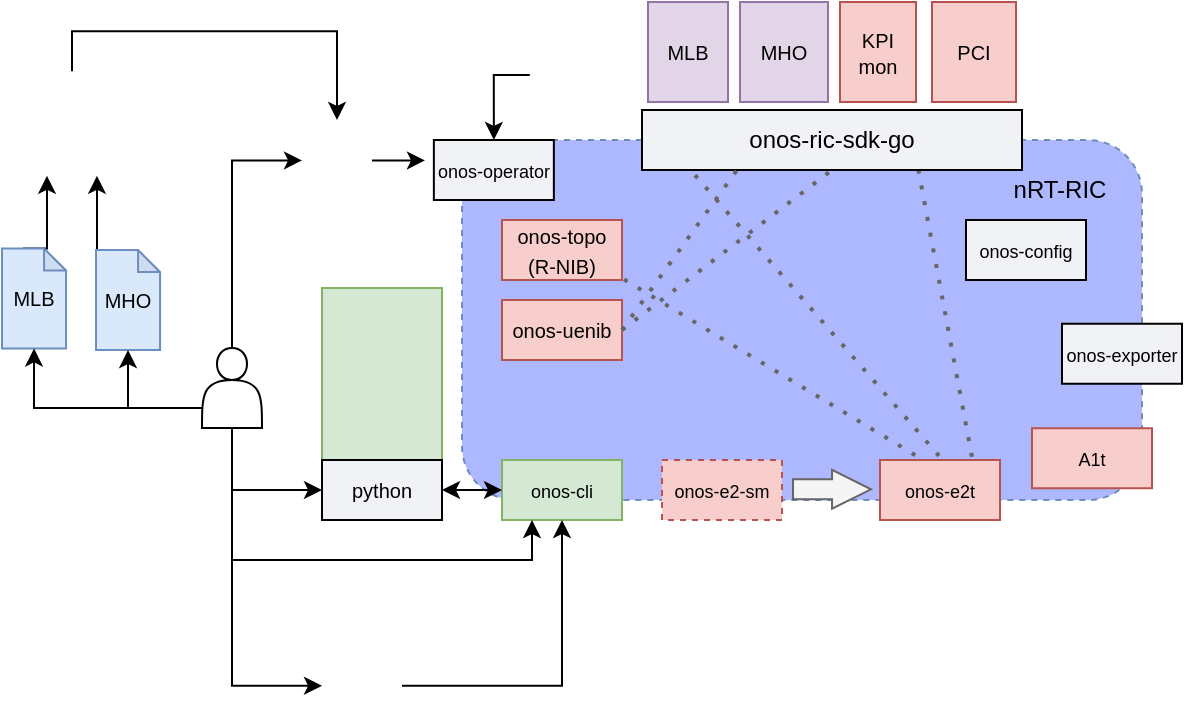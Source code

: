 <mxfile version="24.0.7" type="github">
  <diagram name="Page-1" id="4y5SWqxGncG3rMQPPUBM">
    <mxGraphModel dx="724" dy="426" grid="0" gridSize="10" guides="1" tooltips="1" connect="1" arrows="1" fold="1" page="1" pageScale="1" pageWidth="827" pageHeight="1169" math="0" shadow="0">
      <root>
        <mxCell id="0" />
        <mxCell id="1" parent="0" />
        <mxCell id="iDF1MJEfSDXg93XKun7k-30" value="" style="rounded=0;whiteSpace=wrap;html=1;fillColor=#d5e8d4;strokeColor=#82b366;" vertex="1" parent="1">
          <mxGeometry x="210" y="419" width="60" height="91" as="geometry" />
        </mxCell>
        <mxCell id="leUaTxTquXKBzJ7-gh0m-32" value="" style="rounded=1;whiteSpace=wrap;html=1;dashed=1;fillColor=#AEB8FE;strokeColor=#6c8ebf;" parent="1" vertex="1">
          <mxGeometry x="280" y="345" width="340" height="180" as="geometry" />
        </mxCell>
        <mxCell id="leUaTxTquXKBzJ7-gh0m-2" value="&lt;font style=&quot;font-size: 9px;&quot;&gt;onos-operator&lt;/font&gt;" style="rounded=0;whiteSpace=wrap;html=1;fillColor=#F1F2F6;" parent="1" vertex="1">
          <mxGeometry x="265.93" y="345" width="60" height="30" as="geometry" />
        </mxCell>
        <mxCell id="leUaTxTquXKBzJ7-gh0m-6" value="&lt;font style=&quot;font-size: 9px;&quot;&gt;onos-cli&lt;/font&gt;&lt;span style=&quot;color: rgba(0, 0, 0, 0); font-family: monospace; font-size: 0px; text-align: start; text-wrap: nowrap;&quot;&gt;%3CmxGraphModel%3E%3Croot%3E%3CmxCell%20id%3D%220%22%2F%3E%3CmxCell%20id%3D%221%22%20parent%3D%220%22%2F%3E%3CmxCell%20id%3D%222%22%20value%3D%22%26lt%3Bfont%20style%3D%26quot%3Bfont-size%3A%209px%3B%26quot%3B%26gt%3Bonos-operator%26lt%3B%2Ffont%26gt%3B%22%20style%3D%22rounded%3D0%3BwhiteSpace%3Dwrap%3Bhtml%3D1%3B%22%20vertex%3D%221%22%20parent%3D%221%22%3E%3CmxGeometry%20x%3D%22230%22%20y%3D%22430%22%20width%3D%2260%22%20height%3D%2230%22%20as%3D%22geometry%22%2F%3E%3C%2FmxCell%3E%3C%2Froot%3E%3C%2FmxGraphModel%3E&lt;/span&gt;" style="rounded=0;whiteSpace=wrap;html=1;fillColor=#d5e8d4;strokeColor=#82b366;" parent="1" vertex="1">
          <mxGeometry x="300" y="505" width="60" height="30" as="geometry" />
        </mxCell>
        <mxCell id="leUaTxTquXKBzJ7-gh0m-8" value="&lt;font size=&quot;1&quot;&gt;onos-uenib&lt;/font&gt;" style="rounded=0;whiteSpace=wrap;html=1;fillColor=#f8cecc;strokeColor=#b85450;" parent="1" vertex="1">
          <mxGeometry x="300" y="425" width="60" height="30" as="geometry" />
        </mxCell>
        <mxCell id="leUaTxTquXKBzJ7-gh0m-9" value="&lt;font style=&quot;font-size: 9px;&quot;&gt;onos-e2-sm&lt;/font&gt;" style="rounded=0;whiteSpace=wrap;html=1;dashed=1;fillColor=#f8cecc;strokeColor=#b85450;" parent="1" vertex="1">
          <mxGeometry x="380" y="505" width="60" height="30" as="geometry" />
        </mxCell>
        <mxCell id="leUaTxTquXKBzJ7-gh0m-13" value="&lt;font style=&quot;font-size: 9px;&quot;&gt;A1t&lt;/font&gt;" style="rounded=0;whiteSpace=wrap;html=1;fillColor=#f8cecc;strokeColor=#b85450;" parent="1" vertex="1">
          <mxGeometry x="565" y="489.12" width="60" height="30" as="geometry" />
        </mxCell>
        <mxCell id="leUaTxTquXKBzJ7-gh0m-14" value="&lt;font style=&quot;font-size: 9px;&quot;&gt;onos-exporter&lt;/font&gt;" style="rounded=0;whiteSpace=wrap;html=1;fillColor=#F1F2F6;" parent="1" vertex="1">
          <mxGeometry x="580" y="436.87" width="60" height="30" as="geometry" />
        </mxCell>
        <mxCell id="leUaTxTquXKBzJ7-gh0m-26" value="" style="endArrow=none;dashed=1;html=1;dashPattern=1 3;strokeWidth=2;rounded=0;entryX=1;entryY=0.5;entryDx=0;entryDy=0;exitX=0.5;exitY=0;exitDx=0;exitDy=0;fillColor=#f5f5f5;strokeColor=#666666;" parent="1" edge="1">
          <mxGeometry width="50" height="50" relative="1" as="geometry">
            <mxPoint x="534" y="519.12" as="sourcePoint" />
            <mxPoint x="360" y="414.12" as="targetPoint" />
          </mxGeometry>
        </mxCell>
        <mxCell id="leUaTxTquXKBzJ7-gh0m-15" value="&lt;font style=&quot;font-size: 9px;&quot;&gt;onos-config&lt;/font&gt;" style="rounded=0;whiteSpace=wrap;html=1;fillColor=#F1F2F6;" parent="1" vertex="1">
          <mxGeometry x="532" y="385" width="60" height="30" as="geometry" />
        </mxCell>
        <mxCell id="leUaTxTquXKBzJ7-gh0m-16" value="&lt;font size=&quot;1&quot;&gt;onos-topo (R-NIB)&lt;/font&gt;" style="rounded=0;whiteSpace=wrap;html=1;fillColor=#f8cecc;strokeColor=#b85450;" parent="1" vertex="1">
          <mxGeometry x="300" y="385" width="60" height="30" as="geometry" />
        </mxCell>
        <mxCell id="leUaTxTquXKBzJ7-gh0m-25" value="" style="endArrow=none;dashed=1;html=1;dashPattern=1 3;strokeWidth=2;rounded=0;exitX=0.5;exitY=0;exitDx=0;exitDy=0;entryX=0.127;entryY=0.994;entryDx=0;entryDy=0;fillColor=#f5f5f5;strokeColor=#666666;entryPerimeter=0;" parent="1" target="leUaTxTquXKBzJ7-gh0m-17" edge="1">
          <mxGeometry width="50" height="50" relative="1" as="geometry">
            <mxPoint x="529" y="515" as="sourcePoint" />
            <mxPoint x="380" y="375" as="targetPoint" />
          </mxGeometry>
        </mxCell>
        <mxCell id="leUaTxTquXKBzJ7-gh0m-24" value="" style="endArrow=none;dashed=1;html=1;dashPattern=1 3;strokeWidth=2;rounded=0;fillColor=#f5f5f5;strokeColor=#666666;entryX=0.723;entryY=0.847;entryDx=0;entryDy=0;entryPerimeter=0;" parent="1" target="leUaTxTquXKBzJ7-gh0m-17" edge="1">
          <mxGeometry width="50" height="50" relative="1" as="geometry">
            <mxPoint x="539" y="535" as="sourcePoint" />
            <mxPoint x="529" y="375" as="targetPoint" />
            <Array as="points">
              <mxPoint x="539" y="525" />
            </Array>
          </mxGeometry>
        </mxCell>
        <mxCell id="leUaTxTquXKBzJ7-gh0m-10" value="&lt;font style=&quot;font-size: 9px;&quot;&gt;onos-e2t&lt;/font&gt;" style="rounded=0;whiteSpace=wrap;html=1;fillColor=#f8cecc;strokeColor=#b85450;" parent="1" vertex="1">
          <mxGeometry x="489" y="505" width="60" height="30" as="geometry" />
        </mxCell>
        <mxCell id="leUaTxTquXKBzJ7-gh0m-17" value="onos-ric-sdk-go" style="rounded=0;whiteSpace=wrap;html=1;fillColor=#F1F2F6;" parent="1" vertex="1">
          <mxGeometry x="370" y="330" width="190" height="30" as="geometry" />
        </mxCell>
        <mxCell id="leUaTxTquXKBzJ7-gh0m-27" value="" style="endArrow=none;dashed=1;html=1;dashPattern=1 3;strokeWidth=2;rounded=0;entryX=0.5;entryY=1;entryDx=0;entryDy=0;exitX=1;exitY=0.5;exitDx=0;exitDy=0;fillColor=#f5f5f5;strokeColor=#666666;" parent="1" source="leUaTxTquXKBzJ7-gh0m-8" target="leUaTxTquXKBzJ7-gh0m-17" edge="1">
          <mxGeometry width="50" height="50" relative="1" as="geometry">
            <mxPoint x="480" y="475" as="sourcePoint" />
            <mxPoint x="530" y="425" as="targetPoint" />
          </mxGeometry>
        </mxCell>
        <mxCell id="leUaTxTquXKBzJ7-gh0m-28" value="" style="endArrow=none;dashed=1;html=1;dashPattern=1 3;strokeWidth=2;rounded=0;exitX=1;exitY=0.5;exitDx=0;exitDy=0;fillColor=#f5f5f5;strokeColor=#666666;entryX=0.25;entryY=1;entryDx=0;entryDy=0;" parent="1" source="leUaTxTquXKBzJ7-gh0m-8" target="leUaTxTquXKBzJ7-gh0m-17" edge="1">
          <mxGeometry width="50" height="50" relative="1" as="geometry">
            <mxPoint x="480" y="475" as="sourcePoint" />
            <mxPoint x="385" y="365" as="targetPoint" />
          </mxGeometry>
        </mxCell>
        <mxCell id="leUaTxTquXKBzJ7-gh0m-31" value="" style="shape=flexArrow;endArrow=classic;html=1;rounded=0;endWidth=8.4;endSize=6.16;fillColor=#f5f5f5;strokeColor=#666666;" parent="1" edge="1">
          <mxGeometry width="50" height="50" relative="1" as="geometry">
            <mxPoint x="445" y="519.66" as="sourcePoint" />
            <mxPoint x="485" y="519.66" as="targetPoint" />
          </mxGeometry>
        </mxCell>
        <mxCell id="iDF1MJEfSDXg93XKun7k-15" style="edgeStyle=orthogonalEdgeStyle;rounded=0;orthogonalLoop=1;jettySize=auto;html=1;exitX=0.5;exitY=0;exitDx=0;exitDy=0;entryX=0;entryY=0.5;entryDx=0;entryDy=0;" edge="1" parent="1" source="jqJchvidNVKzbLp1YPdq-7" target="jqJchvidNVKzbLp1YPdq-13">
          <mxGeometry relative="1" as="geometry" />
        </mxCell>
        <mxCell id="iDF1MJEfSDXg93XKun7k-16" style="edgeStyle=orthogonalEdgeStyle;rounded=0;orthogonalLoop=1;jettySize=auto;html=1;exitX=0.5;exitY=1;exitDx=0;exitDy=0;entryX=0;entryY=0.5;entryDx=0;entryDy=0;" edge="1" parent="1" source="jqJchvidNVKzbLp1YPdq-7" target="iDF1MJEfSDXg93XKun7k-1">
          <mxGeometry relative="1" as="geometry" />
        </mxCell>
        <mxCell id="iDF1MJEfSDXg93XKun7k-34" style="edgeStyle=orthogonalEdgeStyle;rounded=0;orthogonalLoop=1;jettySize=auto;html=1;exitX=0.5;exitY=1;exitDx=0;exitDy=0;entryX=0;entryY=0.5;entryDx=0;entryDy=0;" edge="1" parent="1" source="jqJchvidNVKzbLp1YPdq-7" target="iDF1MJEfSDXg93XKun7k-32">
          <mxGeometry relative="1" as="geometry" />
        </mxCell>
        <mxCell id="iDF1MJEfSDXg93XKun7k-42" style="edgeStyle=orthogonalEdgeStyle;rounded=0;orthogonalLoop=1;jettySize=auto;html=1;exitX=0.5;exitY=1;exitDx=0;exitDy=0;entryX=0.25;entryY=1;entryDx=0;entryDy=0;" edge="1" parent="1" source="jqJchvidNVKzbLp1YPdq-7" target="leUaTxTquXKBzJ7-gh0m-6">
          <mxGeometry relative="1" as="geometry" />
        </mxCell>
        <mxCell id="jqJchvidNVKzbLp1YPdq-7" value="" style="shape=actor;whiteSpace=wrap;html=1;" parent="1" vertex="1">
          <mxGeometry x="150" y="449" width="30" height="40" as="geometry" />
        </mxCell>
        <mxCell id="iDF1MJEfSDXg93XKun7k-9" style="edgeStyle=orthogonalEdgeStyle;rounded=0;orthogonalLoop=1;jettySize=auto;html=1;exitX=1;exitY=0.5;exitDx=0;exitDy=0;entryX=0.5;entryY=0;entryDx=0;entryDy=0;" edge="1" parent="1" source="jqJchvidNVKzbLp1YPdq-12" target="leUaTxTquXKBzJ7-gh0m-2">
          <mxGeometry relative="1" as="geometry" />
        </mxCell>
        <mxCell id="jqJchvidNVKzbLp1YPdq-12" value="" style="shape=image;verticalLabelPosition=bottom;labelBackgroundColor=default;verticalAlign=top;aspect=fixed;imageAspect=0;image=https://static-00.iconduck.com/assets.00/kubernetes-icon-2048x1995-r1q3f8n7.png;" parent="1" vertex="1">
          <mxGeometry x="277.97" y="295" width="35.93" height="35" as="geometry" />
        </mxCell>
        <mxCell id="jqJchvidNVKzbLp1YPdq-13" value="" style="shape=image;verticalLabelPosition=bottom;labelBackgroundColor=default;verticalAlign=top;aspect=fixed;imageAspect=0;image=https://helm.sh/img/helm.svg;" parent="1" vertex="1">
          <mxGeometry x="200" y="335" width="35" height="40.41" as="geometry" />
        </mxCell>
        <mxCell id="iDF1MJEfSDXg93XKun7k-2" style="edgeStyle=orthogonalEdgeStyle;rounded=0;orthogonalLoop=1;jettySize=auto;html=1;exitX=1;exitY=0.5;exitDx=0;exitDy=0;entryX=0;entryY=0.5;entryDx=0;entryDy=0;startArrow=classic;startFill=1;" edge="1" parent="1" source="iDF1MJEfSDXg93XKun7k-1" target="leUaTxTquXKBzJ7-gh0m-6">
          <mxGeometry relative="1" as="geometry" />
        </mxCell>
        <mxCell id="iDF1MJEfSDXg93XKun7k-1" value="&lt;font size=&quot;1&quot;&gt;python&lt;/font&gt;" style="rounded=0;whiteSpace=wrap;html=1;fillColor=#F1F2F6;" vertex="1" parent="1">
          <mxGeometry x="210" y="505" width="60" height="30" as="geometry" />
        </mxCell>
        <mxCell id="iDF1MJEfSDXg93XKun7k-3" value="&lt;font style=&quot;font-size: 10px;&quot;&gt;MLB&lt;/font&gt;" style="rounded=0;whiteSpace=wrap;html=1;fillColor=#e1d5e7;strokeColor=#9673a6;" vertex="1" parent="1">
          <mxGeometry x="373" y="276" width="40" height="50" as="geometry" />
        </mxCell>
        <mxCell id="iDF1MJEfSDXg93XKun7k-4" value="nRT-RIC" style="text;html=1;align=center;verticalAlign=middle;whiteSpace=wrap;rounded=0;" vertex="1" parent="1">
          <mxGeometry x="549" y="355" width="60" height="30" as="geometry" />
        </mxCell>
        <mxCell id="iDF1MJEfSDXg93XKun7k-5" value="&lt;font style=&quot;font-size: 10px;&quot;&gt;MHO&lt;/font&gt;" style="rounded=0;whiteSpace=wrap;html=1;fillColor=#e1d5e7;strokeColor=#9673a6;" vertex="1" parent="1">
          <mxGeometry x="419" y="276" width="44" height="50" as="geometry" />
        </mxCell>
        <mxCell id="iDF1MJEfSDXg93XKun7k-6" value="&lt;font style=&quot;font-size: 10px;&quot;&gt;KPI&lt;/font&gt;&lt;div style=&quot;font-size: 10px;&quot;&gt;&lt;font style=&quot;font-size: 10px;&quot;&gt;mon&lt;/font&gt;&lt;/div&gt;" style="rounded=0;whiteSpace=wrap;html=1;fillColor=#f8cecc;strokeColor=#b85450;" vertex="1" parent="1">
          <mxGeometry x="469" y="276" width="38" height="50" as="geometry" />
        </mxCell>
        <mxCell id="iDF1MJEfSDXg93XKun7k-7" value="&lt;font style=&quot;font-size: 10px;&quot;&gt;PCI&lt;/font&gt;" style="rounded=0;whiteSpace=wrap;html=1;fillColor=#f8cecc;strokeColor=#b85450;" vertex="1" parent="1">
          <mxGeometry x="515" y="276" width="42" height="50" as="geometry" />
        </mxCell>
        <mxCell id="iDF1MJEfSDXg93XKun7k-10" style="edgeStyle=orthogonalEdgeStyle;rounded=0;orthogonalLoop=1;jettySize=auto;html=1;exitX=1;exitY=0.5;exitDx=0;exitDy=0;entryX=-0.074;entryY=0.348;entryDx=0;entryDy=0;entryPerimeter=0;" edge="1" parent="1" source="jqJchvidNVKzbLp1YPdq-13" target="leUaTxTquXKBzJ7-gh0m-2">
          <mxGeometry relative="1" as="geometry" />
        </mxCell>
        <mxCell id="iDF1MJEfSDXg93XKun7k-12" value="" style="shape=image;verticalLabelPosition=bottom;labelBackgroundColor=default;verticalAlign=top;aspect=fixed;imageAspect=0;image=https://static-00.iconduck.com/assets.00/file-type-numpy-icon-1901x2048-oulkqypt.png;" vertex="1" parent="1">
          <mxGeometry x="230.5" y="479.53" width="19" height="20.47" as="geometry" />
        </mxCell>
        <mxCell id="iDF1MJEfSDXg93XKun7k-13" value="" style="shape=image;verticalLabelPosition=bottom;labelBackgroundColor=default;verticalAlign=top;aspect=fixed;imageAspect=0;image=https://upload.wikimedia.org/wikipedia/commons/thumb/e/ed/Pandas_logo.svg/2560px-Pandas_logo.svg.png;" vertex="1" parent="1">
          <mxGeometry x="210" y="439.75" width="60" height="24.25" as="geometry" />
        </mxCell>
        <mxCell id="iDF1MJEfSDXg93XKun7k-29" style="edgeStyle=orthogonalEdgeStyle;rounded=0;orthogonalLoop=1;jettySize=auto;html=1;exitX=0.5;exitY=0;exitDx=0;exitDy=0;entryX=0.5;entryY=0;entryDx=0;entryDy=0;" edge="1" parent="1" source="iDF1MJEfSDXg93XKun7k-22" target="jqJchvidNVKzbLp1YPdq-13">
          <mxGeometry relative="1" as="geometry" />
        </mxCell>
        <mxCell id="iDF1MJEfSDXg93XKun7k-22" value="" style="shape=image;verticalLabelPosition=bottom;labelBackgroundColor=default;verticalAlign=top;aspect=fixed;imageAspect=0;image=https://blog.zachinachshon.com/assets/images/container-registry/docker-registry/docker-registry-blog-220x230.png;" vertex="1" parent="1">
          <mxGeometry x="60" y="310.65" width="50" height="52.27" as="geometry" />
        </mxCell>
        <mxCell id="iDF1MJEfSDXg93XKun7k-25" style="edgeStyle=orthogonalEdgeStyle;rounded=0;orthogonalLoop=1;jettySize=auto;html=1;exitX=0;exitY=0;exitDx=10.515;exitDy=0;exitPerimeter=0;entryX=0.25;entryY=1;entryDx=0;entryDy=0;" edge="1" parent="1" source="iDF1MJEfSDXg93XKun7k-23" target="iDF1MJEfSDXg93XKun7k-22">
          <mxGeometry relative="1" as="geometry" />
        </mxCell>
        <mxCell id="iDF1MJEfSDXg93XKun7k-23" value="&lt;font style=&quot;font-size: 10px;&quot;&gt;MLB&lt;/font&gt;" style="shape=note;whiteSpace=wrap;html=1;backgroundOutline=1;darkOpacity=0.05;size=11;fillColor=#dae8fc;strokeColor=#6c8ebf;" vertex="1" parent="1">
          <mxGeometry x="50" y="399.24" width="32.03" height="50" as="geometry" />
        </mxCell>
        <mxCell id="iDF1MJEfSDXg93XKun7k-26" style="edgeStyle=orthogonalEdgeStyle;rounded=0;orthogonalLoop=1;jettySize=auto;html=1;exitX=0;exitY=0;exitDx=10.515;exitDy=0;exitPerimeter=0;entryX=0.75;entryY=1;entryDx=0;entryDy=0;" edge="1" parent="1" source="iDF1MJEfSDXg93XKun7k-24" target="iDF1MJEfSDXg93XKun7k-22">
          <mxGeometry relative="1" as="geometry" />
        </mxCell>
        <mxCell id="iDF1MJEfSDXg93XKun7k-24" value="&lt;font style=&quot;font-size: 10px;&quot;&gt;MHO&lt;/font&gt;" style="shape=note;whiteSpace=wrap;html=1;backgroundOutline=1;darkOpacity=0.05;size=11;fillColor=#dae8fc;strokeColor=#6c8ebf;" vertex="1" parent="1">
          <mxGeometry x="97" y="400" width="32.03" height="50" as="geometry" />
        </mxCell>
        <mxCell id="iDF1MJEfSDXg93XKun7k-27" style="edgeStyle=orthogonalEdgeStyle;rounded=0;orthogonalLoop=1;jettySize=auto;html=1;exitX=0;exitY=0.75;exitDx=0;exitDy=0;entryX=0.5;entryY=1;entryDx=0;entryDy=0;entryPerimeter=0;" edge="1" parent="1" source="jqJchvidNVKzbLp1YPdq-7" target="iDF1MJEfSDXg93XKun7k-23">
          <mxGeometry relative="1" as="geometry" />
        </mxCell>
        <mxCell id="iDF1MJEfSDXg93XKun7k-28" style="edgeStyle=orthogonalEdgeStyle;rounded=0;orthogonalLoop=1;jettySize=auto;html=1;exitX=0;exitY=0.75;exitDx=0;exitDy=0;entryX=0.5;entryY=1;entryDx=0;entryDy=0;entryPerimeter=0;" edge="1" parent="1" source="jqJchvidNVKzbLp1YPdq-7" target="iDF1MJEfSDXg93XKun7k-24">
          <mxGeometry relative="1" as="geometry" />
        </mxCell>
        <mxCell id="iDF1MJEfSDXg93XKun7k-41" style="edgeStyle=orthogonalEdgeStyle;rounded=0;orthogonalLoop=1;jettySize=auto;html=1;exitX=1;exitY=0.5;exitDx=0;exitDy=0;entryX=0.5;entryY=1;entryDx=0;entryDy=0;" edge="1" parent="1" source="iDF1MJEfSDXg93XKun7k-32" target="leUaTxTquXKBzJ7-gh0m-6">
          <mxGeometry relative="1" as="geometry" />
        </mxCell>
        <mxCell id="iDF1MJEfSDXg93XKun7k-32" value="" style="shape=image;verticalLabelPosition=bottom;labelBackgroundColor=default;verticalAlign=top;aspect=fixed;imageAspect=0;image=https://static-00.iconduck.com/assets.00/makefile-icon-2048x1831-10j9gh4v.png;" vertex="1" parent="1">
          <mxGeometry x="210" y="600" width="40" height="35.77" as="geometry" />
        </mxCell>
      </root>
    </mxGraphModel>
  </diagram>
</mxfile>
